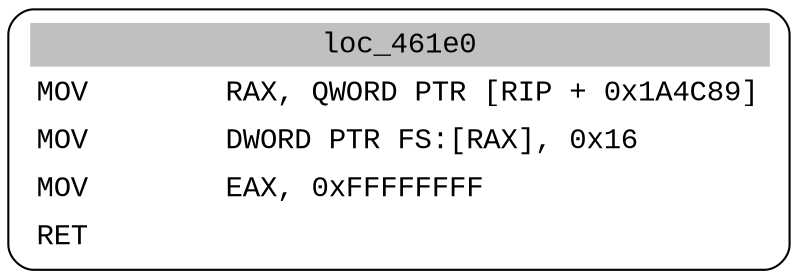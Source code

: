 digraph asm_graph {
1941 [
shape="Mrecord" fontname="Courier New"label =<<table border="0" cellborder="0" cellpadding="3"><tr><td align="center" colspan="2" bgcolor="grey">loc_461e0</td></tr><tr><td align="left">MOV        RAX, QWORD PTR [RIP + 0x1A4C89]</td></tr><tr><td align="left">MOV        DWORD PTR FS:[RAX], 0x16</td></tr><tr><td align="left">MOV        EAX, 0xFFFFFFFF</td></tr><tr><td align="left">RET        </td></tr></table>> ];
}